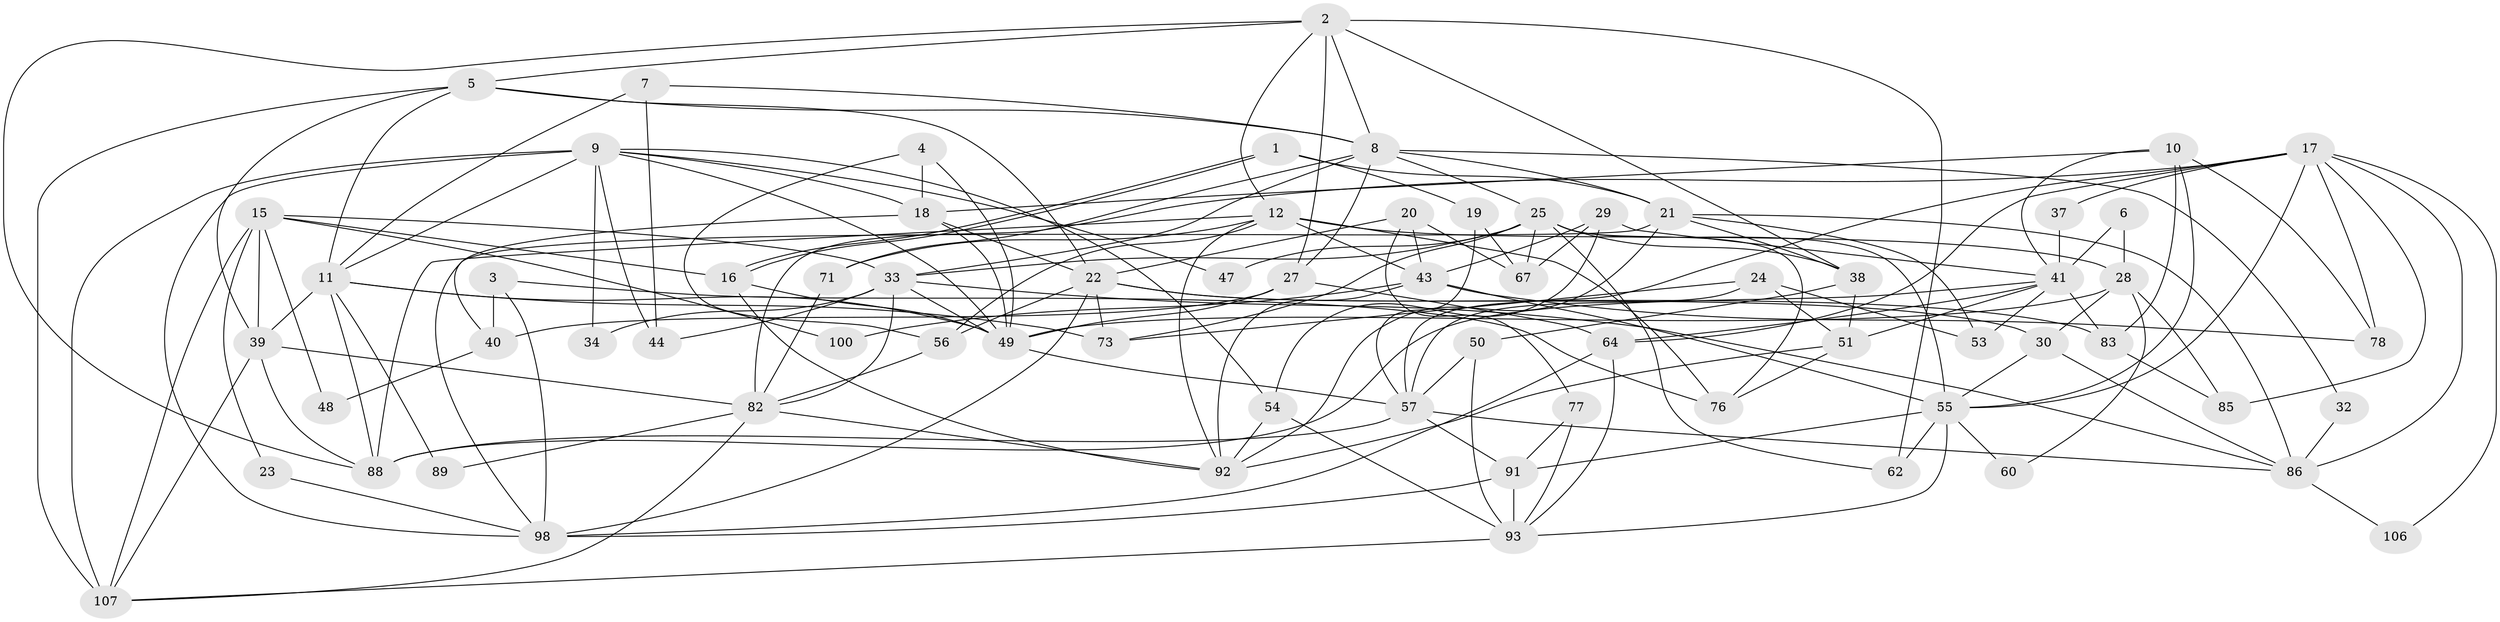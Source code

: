 // Generated by graph-tools (version 1.1) at 2025/23/03/03/25 07:23:57]
// undirected, 69 vertices, 172 edges
graph export_dot {
graph [start="1"]
  node [color=gray90,style=filled];
  1;
  2 [super="+80"];
  3;
  4 [super="+58"];
  5 [super="+35"];
  6;
  7;
  8 [super="+96"];
  9 [super="+13"];
  10 [super="+14"];
  11 [super="+84"];
  12 [super="+75"];
  15 [super="+26"];
  16 [super="+42"];
  17 [super="+81"];
  18 [super="+31"];
  19 [super="+46"];
  20;
  21 [super="+45"];
  22 [super="+68"];
  23;
  24 [super="+79"];
  25 [super="+87"];
  27 [super="+52"];
  28 [super="+69"];
  29;
  30;
  32;
  33 [super="+36"];
  34;
  37;
  38 [super="+105"];
  39 [super="+65"];
  40 [super="+63"];
  41 [super="+95"];
  43 [super="+66"];
  44;
  47;
  48;
  49 [super="+70"];
  50;
  51 [super="+74"];
  53;
  54 [super="+59"];
  55 [super="+61"];
  56;
  57 [super="+103"];
  60;
  62 [super="+72"];
  64 [super="+90"];
  67 [super="+97"];
  71;
  73;
  76;
  77;
  78;
  82 [super="+104"];
  83;
  85;
  86 [super="+102"];
  88;
  89;
  91;
  92 [super="+94"];
  93 [super="+99"];
  98 [super="+101"];
  100;
  106;
  107;
  1 -- 16;
  1 -- 16;
  1 -- 21;
  1 -- 19;
  2 -- 8;
  2 -- 27;
  2 -- 12;
  2 -- 88;
  2 -- 5;
  2 -- 62;
  2 -- 38;
  3 -- 76;
  3 -- 40;
  3 -- 98;
  4 -- 56;
  4 -- 18;
  4 -- 49;
  5 -- 39;
  5 -- 8;
  5 -- 107;
  5 -- 11;
  5 -- 22;
  6 -- 28;
  6 -- 41;
  7 -- 44;
  7 -- 11;
  7 -- 8;
  8 -- 25;
  8 -- 71;
  8 -- 32;
  8 -- 21;
  8 -- 33;
  8 -- 27;
  9 -- 11;
  9 -- 44;
  9 -- 47;
  9 -- 49;
  9 -- 18;
  9 -- 34;
  9 -- 107;
  9 -- 98;
  9 -- 54;
  10 -- 41;
  10 -- 55;
  10 -- 83;
  10 -- 18;
  10 -- 78;
  11 -- 39;
  11 -- 49;
  11 -- 73;
  11 -- 88;
  11 -- 89;
  12 -- 56;
  12 -- 43;
  12 -- 71;
  12 -- 76;
  12 -- 88;
  12 -- 28;
  12 -- 92;
  15 -- 33;
  15 -- 23;
  15 -- 100;
  15 -- 107 [weight=2];
  15 -- 48;
  15 -- 16;
  15 -- 39;
  16 -- 92;
  16 -- 49;
  17 -- 37;
  17 -- 78;
  17 -- 106;
  17 -- 85;
  17 -- 55;
  17 -- 57;
  17 -- 86;
  17 -- 64;
  17 -- 82;
  18 -- 22;
  18 -- 40;
  18 -- 49;
  19 -- 57;
  19 -- 67;
  20 -- 43;
  20 -- 77;
  20 -- 22;
  20 -- 67;
  21 -- 53;
  21 -- 86;
  21 -- 98;
  21 -- 92;
  21 -- 38;
  22 -- 73;
  22 -- 98;
  22 -- 83;
  22 -- 56;
  22 -- 30;
  23 -- 98;
  24 -- 53;
  24 -- 57;
  24 -- 73;
  24 -- 51;
  25 -- 33;
  25 -- 47;
  25 -- 62;
  25 -- 76;
  25 -- 67;
  25 -- 38;
  25 -- 55;
  25 -- 73;
  27 -- 64;
  27 -- 49;
  27 -- 40;
  28 -- 30;
  28 -- 60;
  28 -- 85;
  28 -- 49;
  29 -- 67;
  29 -- 43;
  29 -- 41;
  29 -- 54;
  30 -- 55;
  30 -- 86;
  32 -- 86;
  33 -- 34;
  33 -- 44;
  33 -- 82;
  33 -- 49;
  33 -- 86;
  37 -- 41;
  38 -- 50;
  38 -- 51;
  39 -- 107;
  39 -- 88;
  39 -- 82;
  40 -- 48;
  41 -- 88;
  41 -- 51;
  41 -- 83;
  41 -- 53;
  41 -- 64;
  43 -- 100;
  43 -- 78;
  43 -- 55;
  43 -- 92;
  49 -- 57;
  50 -- 57;
  50 -- 93;
  51 -- 92;
  51 -- 76;
  54 -- 93;
  54 -- 92;
  55 -- 91;
  55 -- 60;
  55 -- 93;
  55 -- 62;
  56 -- 82;
  57 -- 91;
  57 -- 88;
  57 -- 86;
  64 -- 93;
  64 -- 98;
  71 -- 82;
  77 -- 91;
  77 -- 93;
  82 -- 107;
  82 -- 92;
  82 -- 89;
  83 -- 85;
  86 -- 106;
  91 -- 93;
  91 -- 98;
  93 -- 107;
}
